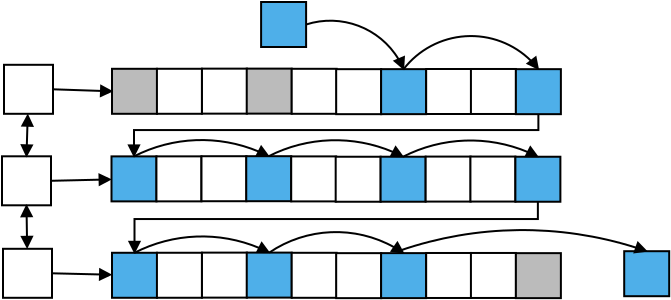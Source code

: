 <?xml version="1.0" encoding="UTF-8"?>
<dia:diagram xmlns:dia="http://www.lysator.liu.se/~alla/dia/">
  <dia:layer name="Hintergrund" visible="true" connectable="true" active="true">
    <dia:object type="Standard - Box" version="0" id="O0">
      <dia:attribute name="obj_pos">
        <dia:point val="10.3,9.55"/>
      </dia:attribute>
      <dia:attribute name="obj_bb">
        <dia:rectangle val="10.25,9.5;12.6,11.85"/>
      </dia:attribute>
      <dia:attribute name="elem_corner">
        <dia:point val="10.3,9.55"/>
      </dia:attribute>
      <dia:attribute name="elem_width">
        <dia:real val="2.25"/>
      </dia:attribute>
      <dia:attribute name="elem_height">
        <dia:real val="2.25"/>
      </dia:attribute>
      <dia:attribute name="inner_color">
        <dia:color val="#bbbbbbff"/>
      </dia:attribute>
      <dia:attribute name="show_background">
        <dia:boolean val="true"/>
      </dia:attribute>
      <dia:attribute name="aspect">
        <dia:enum val="2"/>
      </dia:attribute>
    </dia:object>
    <dia:object type="Standard - Box" version="0" id="O1">
      <dia:attribute name="obj_pos">
        <dia:point val="12.546,9.549"/>
      </dia:attribute>
      <dia:attribute name="obj_bb">
        <dia:rectangle val="12.496,9.499;14.846,11.849"/>
      </dia:attribute>
      <dia:attribute name="elem_corner">
        <dia:point val="12.546,9.549"/>
      </dia:attribute>
      <dia:attribute name="elem_width">
        <dia:real val="2.25"/>
      </dia:attribute>
      <dia:attribute name="elem_height">
        <dia:real val="2.25"/>
      </dia:attribute>
      <dia:attribute name="show_background">
        <dia:boolean val="true"/>
      </dia:attribute>
      <dia:attribute name="aspect">
        <dia:enum val="2"/>
      </dia:attribute>
    </dia:object>
    <dia:object type="Standard - Box" version="0" id="O2">
      <dia:attribute name="obj_pos">
        <dia:point val="14.799,9.542"/>
      </dia:attribute>
      <dia:attribute name="obj_bb">
        <dia:rectangle val="14.749,9.492;17.099,11.842"/>
      </dia:attribute>
      <dia:attribute name="elem_corner">
        <dia:point val="14.799,9.542"/>
      </dia:attribute>
      <dia:attribute name="elem_width">
        <dia:real val="2.25"/>
      </dia:attribute>
      <dia:attribute name="elem_height">
        <dia:real val="2.25"/>
      </dia:attribute>
      <dia:attribute name="show_background">
        <dia:boolean val="true"/>
      </dia:attribute>
      <dia:attribute name="aspect">
        <dia:enum val="2"/>
      </dia:attribute>
    </dia:object>
    <dia:object type="Standard - Box" version="0" id="O3">
      <dia:attribute name="obj_pos">
        <dia:point val="17.037,9.541"/>
      </dia:attribute>
      <dia:attribute name="obj_bb">
        <dia:rectangle val="16.987,9.491;19.337,11.841"/>
      </dia:attribute>
      <dia:attribute name="elem_corner">
        <dia:point val="17.037,9.541"/>
      </dia:attribute>
      <dia:attribute name="elem_width">
        <dia:real val="2.25"/>
      </dia:attribute>
      <dia:attribute name="elem_height">
        <dia:real val="2.25"/>
      </dia:attribute>
      <dia:attribute name="inner_color">
        <dia:color val="#bbbbbbff"/>
      </dia:attribute>
      <dia:attribute name="show_background">
        <dia:boolean val="true"/>
      </dia:attribute>
      <dia:attribute name="aspect">
        <dia:enum val="2"/>
      </dia:attribute>
    </dia:object>
    <dia:object type="Standard - Box" version="0" id="O4">
      <dia:attribute name="obj_pos">
        <dia:point val="19.285,9.55"/>
      </dia:attribute>
      <dia:attribute name="obj_bb">
        <dia:rectangle val="19.235,9.5;21.585,11.85"/>
      </dia:attribute>
      <dia:attribute name="elem_corner">
        <dia:point val="19.285,9.55"/>
      </dia:attribute>
      <dia:attribute name="elem_width">
        <dia:real val="2.25"/>
      </dia:attribute>
      <dia:attribute name="elem_height">
        <dia:real val="2.25"/>
      </dia:attribute>
      <dia:attribute name="show_background">
        <dia:boolean val="true"/>
      </dia:attribute>
      <dia:attribute name="aspect">
        <dia:enum val="2"/>
      </dia:attribute>
    </dia:object>
    <dia:object type="Standard - Box" version="0" id="O5">
      <dia:attribute name="obj_pos">
        <dia:point val="21.509,9.568"/>
      </dia:attribute>
      <dia:attribute name="obj_bb">
        <dia:rectangle val="21.459,9.518;23.809,11.868"/>
      </dia:attribute>
      <dia:attribute name="elem_corner">
        <dia:point val="21.509,9.568"/>
      </dia:attribute>
      <dia:attribute name="elem_width">
        <dia:real val="2.25"/>
      </dia:attribute>
      <dia:attribute name="elem_height">
        <dia:real val="2.25"/>
      </dia:attribute>
      <dia:attribute name="show_background">
        <dia:boolean val="true"/>
      </dia:attribute>
      <dia:attribute name="aspect">
        <dia:enum val="2"/>
      </dia:attribute>
    </dia:object>
    <dia:object type="Standard - Box" version="0" id="O6">
      <dia:attribute name="obj_pos">
        <dia:point val="23.755,9.567"/>
      </dia:attribute>
      <dia:attribute name="obj_bb">
        <dia:rectangle val="23.705,9.517;26.055,11.867"/>
      </dia:attribute>
      <dia:attribute name="elem_corner">
        <dia:point val="23.755,9.567"/>
      </dia:attribute>
      <dia:attribute name="elem_width">
        <dia:real val="2.25"/>
      </dia:attribute>
      <dia:attribute name="elem_height">
        <dia:real val="2.25"/>
      </dia:attribute>
      <dia:attribute name="inner_color">
        <dia:color val="#4eafe9ff"/>
      </dia:attribute>
      <dia:attribute name="show_background">
        <dia:boolean val="true"/>
      </dia:attribute>
      <dia:attribute name="aspect">
        <dia:enum val="2"/>
      </dia:attribute>
    </dia:object>
    <dia:object type="Standard - Box" version="0" id="O7">
      <dia:attribute name="obj_pos">
        <dia:point val="26.008,9.56"/>
      </dia:attribute>
      <dia:attribute name="obj_bb">
        <dia:rectangle val="25.958,9.51;28.308,11.86"/>
      </dia:attribute>
      <dia:attribute name="elem_corner">
        <dia:point val="26.008,9.56"/>
      </dia:attribute>
      <dia:attribute name="elem_width">
        <dia:real val="2.25"/>
      </dia:attribute>
      <dia:attribute name="elem_height">
        <dia:real val="2.25"/>
      </dia:attribute>
      <dia:attribute name="show_background">
        <dia:boolean val="true"/>
      </dia:attribute>
      <dia:attribute name="aspect">
        <dia:enum val="2"/>
      </dia:attribute>
    </dia:object>
    <dia:object type="Standard - Box" version="0" id="O8">
      <dia:attribute name="obj_pos">
        <dia:point val="28.246,9.559"/>
      </dia:attribute>
      <dia:attribute name="obj_bb">
        <dia:rectangle val="28.196,9.508;30.546,11.858"/>
      </dia:attribute>
      <dia:attribute name="elem_corner">
        <dia:point val="28.246,9.559"/>
      </dia:attribute>
      <dia:attribute name="elem_width">
        <dia:real val="2.25"/>
      </dia:attribute>
      <dia:attribute name="elem_height">
        <dia:real val="2.25"/>
      </dia:attribute>
      <dia:attribute name="show_background">
        <dia:boolean val="true"/>
      </dia:attribute>
      <dia:attribute name="aspect">
        <dia:enum val="2"/>
      </dia:attribute>
    </dia:object>
    <dia:object type="Standard - Box" version="0" id="O9">
      <dia:attribute name="obj_pos">
        <dia:point val="30.494,9.568"/>
      </dia:attribute>
      <dia:attribute name="obj_bb">
        <dia:rectangle val="30.444,9.518;32.794,11.868"/>
      </dia:attribute>
      <dia:attribute name="elem_corner">
        <dia:point val="30.494,9.568"/>
      </dia:attribute>
      <dia:attribute name="elem_width">
        <dia:real val="2.25"/>
      </dia:attribute>
      <dia:attribute name="elem_height">
        <dia:real val="2.25"/>
      </dia:attribute>
      <dia:attribute name="inner_color">
        <dia:color val="#4eafe9ff"/>
      </dia:attribute>
      <dia:attribute name="show_background">
        <dia:boolean val="true"/>
      </dia:attribute>
      <dia:attribute name="aspect">
        <dia:enum val="2"/>
      </dia:attribute>
    </dia:object>
    <dia:object type="Standard - Box" version="0" id="O10">
      <dia:attribute name="obj_pos">
        <dia:point val="10.275,13.929"/>
      </dia:attribute>
      <dia:attribute name="obj_bb">
        <dia:rectangle val="10.225,13.879;12.575,16.229"/>
      </dia:attribute>
      <dia:attribute name="elem_corner">
        <dia:point val="10.275,13.929"/>
      </dia:attribute>
      <dia:attribute name="elem_width">
        <dia:real val="2.25"/>
      </dia:attribute>
      <dia:attribute name="elem_height">
        <dia:real val="2.25"/>
      </dia:attribute>
      <dia:attribute name="inner_color">
        <dia:color val="#4eafe9ff"/>
      </dia:attribute>
      <dia:attribute name="show_background">
        <dia:boolean val="true"/>
      </dia:attribute>
      <dia:attribute name="aspect">
        <dia:enum val="2"/>
      </dia:attribute>
    </dia:object>
    <dia:object type="Standard - Box" version="0" id="O11">
      <dia:attribute name="obj_pos">
        <dia:point val="12.521,13.928"/>
      </dia:attribute>
      <dia:attribute name="obj_bb">
        <dia:rectangle val="12.471,13.878;14.821,16.228"/>
      </dia:attribute>
      <dia:attribute name="elem_corner">
        <dia:point val="12.521,13.928"/>
      </dia:attribute>
      <dia:attribute name="elem_width">
        <dia:real val="2.25"/>
      </dia:attribute>
      <dia:attribute name="elem_height">
        <dia:real val="2.25"/>
      </dia:attribute>
      <dia:attribute name="show_background">
        <dia:boolean val="true"/>
      </dia:attribute>
      <dia:attribute name="aspect">
        <dia:enum val="2"/>
      </dia:attribute>
    </dia:object>
    <dia:object type="Standard - Box" version="0" id="O12">
      <dia:attribute name="obj_pos">
        <dia:point val="14.774,13.921"/>
      </dia:attribute>
      <dia:attribute name="obj_bb">
        <dia:rectangle val="14.724,13.871;17.074,16.221"/>
      </dia:attribute>
      <dia:attribute name="elem_corner">
        <dia:point val="14.774,13.921"/>
      </dia:attribute>
      <dia:attribute name="elem_width">
        <dia:real val="2.25"/>
      </dia:attribute>
      <dia:attribute name="elem_height">
        <dia:real val="2.25"/>
      </dia:attribute>
      <dia:attribute name="show_background">
        <dia:boolean val="true"/>
      </dia:attribute>
      <dia:attribute name="aspect">
        <dia:enum val="2"/>
      </dia:attribute>
    </dia:object>
    <dia:object type="Standard - Box" version="0" id="O13">
      <dia:attribute name="obj_pos">
        <dia:point val="17.012,13.92"/>
      </dia:attribute>
      <dia:attribute name="obj_bb">
        <dia:rectangle val="16.962,13.87;19.312,16.22"/>
      </dia:attribute>
      <dia:attribute name="elem_corner">
        <dia:point val="17.012,13.92"/>
      </dia:attribute>
      <dia:attribute name="elem_width">
        <dia:real val="2.25"/>
      </dia:attribute>
      <dia:attribute name="elem_height">
        <dia:real val="2.25"/>
      </dia:attribute>
      <dia:attribute name="inner_color">
        <dia:color val="#4eafe9ff"/>
      </dia:attribute>
      <dia:attribute name="show_background">
        <dia:boolean val="true"/>
      </dia:attribute>
      <dia:attribute name="aspect">
        <dia:enum val="2"/>
      </dia:attribute>
    </dia:object>
    <dia:object type="Standard - Box" version="0" id="O14">
      <dia:attribute name="obj_pos">
        <dia:point val="19.26,13.93"/>
      </dia:attribute>
      <dia:attribute name="obj_bb">
        <dia:rectangle val="19.21,13.88;21.56,16.23"/>
      </dia:attribute>
      <dia:attribute name="elem_corner">
        <dia:point val="19.26,13.93"/>
      </dia:attribute>
      <dia:attribute name="elem_width">
        <dia:real val="2.25"/>
      </dia:attribute>
      <dia:attribute name="elem_height">
        <dia:real val="2.25"/>
      </dia:attribute>
      <dia:attribute name="show_background">
        <dia:boolean val="true"/>
      </dia:attribute>
      <dia:attribute name="aspect">
        <dia:enum val="2"/>
      </dia:attribute>
    </dia:object>
    <dia:object type="Standard - Box" version="0" id="O15">
      <dia:attribute name="obj_pos">
        <dia:point val="21.484,13.947"/>
      </dia:attribute>
      <dia:attribute name="obj_bb">
        <dia:rectangle val="21.434,13.897;23.784,16.247"/>
      </dia:attribute>
      <dia:attribute name="elem_corner">
        <dia:point val="21.484,13.947"/>
      </dia:attribute>
      <dia:attribute name="elem_width">
        <dia:real val="2.25"/>
      </dia:attribute>
      <dia:attribute name="elem_height">
        <dia:real val="2.25"/>
      </dia:attribute>
      <dia:attribute name="show_background">
        <dia:boolean val="true"/>
      </dia:attribute>
      <dia:attribute name="aspect">
        <dia:enum val="2"/>
      </dia:attribute>
    </dia:object>
    <dia:object type="Standard - Box" version="0" id="O16">
      <dia:attribute name="obj_pos">
        <dia:point val="23.73,13.946"/>
      </dia:attribute>
      <dia:attribute name="obj_bb">
        <dia:rectangle val="23.68,13.896;26.03,16.246"/>
      </dia:attribute>
      <dia:attribute name="elem_corner">
        <dia:point val="23.73,13.946"/>
      </dia:attribute>
      <dia:attribute name="elem_width">
        <dia:real val="2.25"/>
      </dia:attribute>
      <dia:attribute name="elem_height">
        <dia:real val="2.25"/>
      </dia:attribute>
      <dia:attribute name="inner_color">
        <dia:color val="#4eafe9ff"/>
      </dia:attribute>
      <dia:attribute name="show_background">
        <dia:boolean val="true"/>
      </dia:attribute>
      <dia:attribute name="aspect">
        <dia:enum val="2"/>
      </dia:attribute>
    </dia:object>
    <dia:object type="Standard - Box" version="0" id="O17">
      <dia:attribute name="obj_pos">
        <dia:point val="25.983,13.939"/>
      </dia:attribute>
      <dia:attribute name="obj_bb">
        <dia:rectangle val="25.933,13.889;28.283,16.239"/>
      </dia:attribute>
      <dia:attribute name="elem_corner">
        <dia:point val="25.983,13.939"/>
      </dia:attribute>
      <dia:attribute name="elem_width">
        <dia:real val="2.25"/>
      </dia:attribute>
      <dia:attribute name="elem_height">
        <dia:real val="2.25"/>
      </dia:attribute>
      <dia:attribute name="show_background">
        <dia:boolean val="true"/>
      </dia:attribute>
      <dia:attribute name="aspect">
        <dia:enum val="2"/>
      </dia:attribute>
    </dia:object>
    <dia:object type="Standard - Box" version="0" id="O18">
      <dia:attribute name="obj_pos">
        <dia:point val="28.221,13.938"/>
      </dia:attribute>
      <dia:attribute name="obj_bb">
        <dia:rectangle val="28.171,13.888;30.521,16.238"/>
      </dia:attribute>
      <dia:attribute name="elem_corner">
        <dia:point val="28.221,13.938"/>
      </dia:attribute>
      <dia:attribute name="elem_width">
        <dia:real val="2.25"/>
      </dia:attribute>
      <dia:attribute name="elem_height">
        <dia:real val="2.25"/>
      </dia:attribute>
      <dia:attribute name="show_background">
        <dia:boolean val="true"/>
      </dia:attribute>
      <dia:attribute name="aspect">
        <dia:enum val="2"/>
      </dia:attribute>
    </dia:object>
    <dia:object type="Standard - Box" version="0" id="O19">
      <dia:attribute name="obj_pos">
        <dia:point val="30.469,13.947"/>
      </dia:attribute>
      <dia:attribute name="obj_bb">
        <dia:rectangle val="30.419,13.897;32.769,16.247"/>
      </dia:attribute>
      <dia:attribute name="elem_corner">
        <dia:point val="30.469,13.947"/>
      </dia:attribute>
      <dia:attribute name="elem_width">
        <dia:real val="2.25"/>
      </dia:attribute>
      <dia:attribute name="elem_height">
        <dia:real val="2.25"/>
      </dia:attribute>
      <dia:attribute name="inner_color">
        <dia:color val="#4eafe9ff"/>
      </dia:attribute>
      <dia:attribute name="show_background">
        <dia:boolean val="true"/>
      </dia:attribute>
      <dia:attribute name="aspect">
        <dia:enum val="2"/>
      </dia:attribute>
    </dia:object>
    <dia:object type="Standard - Box" version="0" id="O20">
      <dia:attribute name="obj_pos">
        <dia:point val="10.3,18.749"/>
      </dia:attribute>
      <dia:attribute name="obj_bb">
        <dia:rectangle val="10.25,18.699;12.6,21.049"/>
      </dia:attribute>
      <dia:attribute name="elem_corner">
        <dia:point val="10.3,18.749"/>
      </dia:attribute>
      <dia:attribute name="elem_width">
        <dia:real val="2.25"/>
      </dia:attribute>
      <dia:attribute name="elem_height">
        <dia:real val="2.25"/>
      </dia:attribute>
      <dia:attribute name="inner_color">
        <dia:color val="#4eafe9ff"/>
      </dia:attribute>
      <dia:attribute name="show_background">
        <dia:boolean val="true"/>
      </dia:attribute>
      <dia:attribute name="aspect">
        <dia:enum val="2"/>
      </dia:attribute>
    </dia:object>
    <dia:object type="Standard - Box" version="0" id="O21">
      <dia:attribute name="obj_pos">
        <dia:point val="12.546,18.748"/>
      </dia:attribute>
      <dia:attribute name="obj_bb">
        <dia:rectangle val="12.496,18.698;14.846,21.048"/>
      </dia:attribute>
      <dia:attribute name="elem_corner">
        <dia:point val="12.546,18.748"/>
      </dia:attribute>
      <dia:attribute name="elem_width">
        <dia:real val="2.25"/>
      </dia:attribute>
      <dia:attribute name="elem_height">
        <dia:real val="2.25"/>
      </dia:attribute>
      <dia:attribute name="show_background">
        <dia:boolean val="true"/>
      </dia:attribute>
      <dia:attribute name="aspect">
        <dia:enum val="2"/>
      </dia:attribute>
    </dia:object>
    <dia:object type="Standard - Box" version="0" id="O22">
      <dia:attribute name="obj_pos">
        <dia:point val="14.799,18.741"/>
      </dia:attribute>
      <dia:attribute name="obj_bb">
        <dia:rectangle val="14.749,18.691;17.099,21.041"/>
      </dia:attribute>
      <dia:attribute name="elem_corner">
        <dia:point val="14.799,18.741"/>
      </dia:attribute>
      <dia:attribute name="elem_width">
        <dia:real val="2.25"/>
      </dia:attribute>
      <dia:attribute name="elem_height">
        <dia:real val="2.25"/>
      </dia:attribute>
      <dia:attribute name="show_background">
        <dia:boolean val="true"/>
      </dia:attribute>
      <dia:attribute name="aspect">
        <dia:enum val="2"/>
      </dia:attribute>
    </dia:object>
    <dia:object type="Standard - Box" version="0" id="O23">
      <dia:attribute name="obj_pos">
        <dia:point val="17.037,18.74"/>
      </dia:attribute>
      <dia:attribute name="obj_bb">
        <dia:rectangle val="16.987,18.69;19.337,21.04"/>
      </dia:attribute>
      <dia:attribute name="elem_corner">
        <dia:point val="17.037,18.74"/>
      </dia:attribute>
      <dia:attribute name="elem_width">
        <dia:real val="2.25"/>
      </dia:attribute>
      <dia:attribute name="elem_height">
        <dia:real val="2.25"/>
      </dia:attribute>
      <dia:attribute name="inner_color">
        <dia:color val="#4eafe9ff"/>
      </dia:attribute>
      <dia:attribute name="show_background">
        <dia:boolean val="true"/>
      </dia:attribute>
      <dia:attribute name="aspect">
        <dia:enum val="2"/>
      </dia:attribute>
    </dia:object>
    <dia:object type="Standard - Box" version="0" id="O24">
      <dia:attribute name="obj_pos">
        <dia:point val="19.285,18.75"/>
      </dia:attribute>
      <dia:attribute name="obj_bb">
        <dia:rectangle val="19.235,18.7;21.585,21.049"/>
      </dia:attribute>
      <dia:attribute name="elem_corner">
        <dia:point val="19.285,18.75"/>
      </dia:attribute>
      <dia:attribute name="elem_width">
        <dia:real val="2.25"/>
      </dia:attribute>
      <dia:attribute name="elem_height">
        <dia:real val="2.25"/>
      </dia:attribute>
      <dia:attribute name="show_background">
        <dia:boolean val="true"/>
      </dia:attribute>
      <dia:attribute name="aspect">
        <dia:enum val="2"/>
      </dia:attribute>
    </dia:object>
    <dia:object type="Standard - Box" version="0" id="O25">
      <dia:attribute name="obj_pos">
        <dia:point val="21.509,18.767"/>
      </dia:attribute>
      <dia:attribute name="obj_bb">
        <dia:rectangle val="21.459,18.717;23.809,21.067"/>
      </dia:attribute>
      <dia:attribute name="elem_corner">
        <dia:point val="21.509,18.767"/>
      </dia:attribute>
      <dia:attribute name="elem_width">
        <dia:real val="2.25"/>
      </dia:attribute>
      <dia:attribute name="elem_height">
        <dia:real val="2.25"/>
      </dia:attribute>
      <dia:attribute name="show_background">
        <dia:boolean val="true"/>
      </dia:attribute>
      <dia:attribute name="aspect">
        <dia:enum val="2"/>
      </dia:attribute>
    </dia:object>
    <dia:object type="Standard - Box" version="0" id="O26">
      <dia:attribute name="obj_pos">
        <dia:point val="23.755,18.766"/>
      </dia:attribute>
      <dia:attribute name="obj_bb">
        <dia:rectangle val="23.705,18.716;26.055,21.066"/>
      </dia:attribute>
      <dia:attribute name="elem_corner">
        <dia:point val="23.755,18.766"/>
      </dia:attribute>
      <dia:attribute name="elem_width">
        <dia:real val="2.25"/>
      </dia:attribute>
      <dia:attribute name="elem_height">
        <dia:real val="2.25"/>
      </dia:attribute>
      <dia:attribute name="inner_color">
        <dia:color val="#4eafe9ff"/>
      </dia:attribute>
      <dia:attribute name="show_background">
        <dia:boolean val="true"/>
      </dia:attribute>
      <dia:attribute name="aspect">
        <dia:enum val="2"/>
      </dia:attribute>
    </dia:object>
    <dia:object type="Standard - Box" version="0" id="O27">
      <dia:attribute name="obj_pos">
        <dia:point val="26.008,18.759"/>
      </dia:attribute>
      <dia:attribute name="obj_bb">
        <dia:rectangle val="25.958,18.709;28.308,21.059"/>
      </dia:attribute>
      <dia:attribute name="elem_corner">
        <dia:point val="26.008,18.759"/>
      </dia:attribute>
      <dia:attribute name="elem_width">
        <dia:real val="2.25"/>
      </dia:attribute>
      <dia:attribute name="elem_height">
        <dia:real val="2.25"/>
      </dia:attribute>
      <dia:attribute name="show_background">
        <dia:boolean val="true"/>
      </dia:attribute>
      <dia:attribute name="aspect">
        <dia:enum val="2"/>
      </dia:attribute>
    </dia:object>
    <dia:object type="Standard - Box" version="0" id="O28">
      <dia:attribute name="obj_pos">
        <dia:point val="28.246,18.758"/>
      </dia:attribute>
      <dia:attribute name="obj_bb">
        <dia:rectangle val="28.196,18.708;30.546,21.058"/>
      </dia:attribute>
      <dia:attribute name="elem_corner">
        <dia:point val="28.246,18.758"/>
      </dia:attribute>
      <dia:attribute name="elem_width">
        <dia:real val="2.25"/>
      </dia:attribute>
      <dia:attribute name="elem_height">
        <dia:real val="2.25"/>
      </dia:attribute>
      <dia:attribute name="show_background">
        <dia:boolean val="true"/>
      </dia:attribute>
      <dia:attribute name="aspect">
        <dia:enum val="2"/>
      </dia:attribute>
    </dia:object>
    <dia:object type="Standard - Box" version="0" id="O29">
      <dia:attribute name="obj_pos">
        <dia:point val="30.494,18.767"/>
      </dia:attribute>
      <dia:attribute name="obj_bb">
        <dia:rectangle val="30.444,18.717;32.794,21.067"/>
      </dia:attribute>
      <dia:attribute name="elem_corner">
        <dia:point val="30.494,18.767"/>
      </dia:attribute>
      <dia:attribute name="elem_width">
        <dia:real val="2.25"/>
      </dia:attribute>
      <dia:attribute name="elem_height">
        <dia:real val="2.25"/>
      </dia:attribute>
      <dia:attribute name="inner_color">
        <dia:color val="#bbbbbbff"/>
      </dia:attribute>
      <dia:attribute name="show_background">
        <dia:boolean val="true"/>
      </dia:attribute>
      <dia:attribute name="aspect">
        <dia:enum val="2"/>
      </dia:attribute>
    </dia:object>
    <dia:object type="Standard - Box" version="0" id="O30">
      <dia:attribute name="obj_pos">
        <dia:point val="4.9,9.35"/>
      </dia:attribute>
      <dia:attribute name="obj_bb">
        <dia:rectangle val="4.85,9.3;7.4,11.85"/>
      </dia:attribute>
      <dia:attribute name="elem_corner">
        <dia:point val="4.9,9.35"/>
      </dia:attribute>
      <dia:attribute name="elem_width">
        <dia:real val="2.45"/>
      </dia:attribute>
      <dia:attribute name="elem_height">
        <dia:real val="2.45"/>
      </dia:attribute>
      <dia:attribute name="show_background">
        <dia:boolean val="true"/>
      </dia:attribute>
      <dia:attribute name="aspect">
        <dia:enum val="2"/>
      </dia:attribute>
    </dia:object>
    <dia:object type="Standard - Box" version="0" id="O31">
      <dia:attribute name="obj_pos">
        <dia:point val="4.8,13.925"/>
      </dia:attribute>
      <dia:attribute name="obj_bb">
        <dia:rectangle val="4.75,13.875;7.3,16.425"/>
      </dia:attribute>
      <dia:attribute name="elem_corner">
        <dia:point val="4.8,13.925"/>
      </dia:attribute>
      <dia:attribute name="elem_width">
        <dia:real val="2.45"/>
      </dia:attribute>
      <dia:attribute name="elem_height">
        <dia:real val="2.45"/>
      </dia:attribute>
      <dia:attribute name="show_background">
        <dia:boolean val="true"/>
      </dia:attribute>
      <dia:attribute name="aspect">
        <dia:enum val="2"/>
      </dia:attribute>
    </dia:object>
    <dia:object type="Standard - Box" version="0" id="O32">
      <dia:attribute name="obj_pos">
        <dia:point val="4.85,18.55"/>
      </dia:attribute>
      <dia:attribute name="obj_bb">
        <dia:rectangle val="4.8,18.5;7.35,21.05"/>
      </dia:attribute>
      <dia:attribute name="elem_corner">
        <dia:point val="4.85,18.55"/>
      </dia:attribute>
      <dia:attribute name="elem_width">
        <dia:real val="2.45"/>
      </dia:attribute>
      <dia:attribute name="elem_height">
        <dia:real val="2.45"/>
      </dia:attribute>
      <dia:attribute name="show_background">
        <dia:boolean val="true"/>
      </dia:attribute>
      <dia:attribute name="aspect">
        <dia:enum val="2"/>
      </dia:attribute>
    </dia:object>
    <dia:object type="Standard - Line" version="0" id="O33">
      <dia:attribute name="obj_pos">
        <dia:point val="6.087,11.848"/>
      </dia:attribute>
      <dia:attribute name="obj_bb">
        <dia:rectangle val="5.712,11.786;6.4,13.987"/>
      </dia:attribute>
      <dia:attribute name="conn_endpoints">
        <dia:point val="6.087,11.848"/>
        <dia:point val="6.025,13.925"/>
      </dia:attribute>
      <dia:attribute name="numcp">
        <dia:int val="1"/>
      </dia:attribute>
      <dia:attribute name="start_arrow">
        <dia:enum val="3"/>
      </dia:attribute>
      <dia:attribute name="start_arrow_length">
        <dia:real val="0.5"/>
      </dia:attribute>
      <dia:attribute name="start_arrow_width">
        <dia:real val="0.5"/>
      </dia:attribute>
      <dia:attribute name="end_arrow">
        <dia:enum val="3"/>
      </dia:attribute>
      <dia:attribute name="end_arrow_length">
        <dia:real val="0.5"/>
      </dia:attribute>
      <dia:attribute name="end_arrow_width">
        <dia:real val="0.5"/>
      </dia:attribute>
      <dia:connections>
        <dia:connection handle="0" to="O30" connection="8"/>
        <dia:connection handle="1" to="O31" connection="1"/>
      </dia:connections>
    </dia:object>
    <dia:object type="Standard - Line" version="0" id="O34">
      <dia:attribute name="obj_pos">
        <dia:point val="6.025,16.375"/>
      </dia:attribute>
      <dia:attribute name="obj_bb">
        <dia:rectangle val="5.703,16.313;6.378,18.561"/>
      </dia:attribute>
      <dia:attribute name="conn_endpoints">
        <dia:point val="6.025,16.375"/>
        <dia:point val="6.056,18.5"/>
      </dia:attribute>
      <dia:attribute name="numcp">
        <dia:int val="1"/>
      </dia:attribute>
      <dia:attribute name="start_arrow">
        <dia:enum val="3"/>
      </dia:attribute>
      <dia:attribute name="start_arrow_length">
        <dia:real val="0.5"/>
      </dia:attribute>
      <dia:attribute name="start_arrow_width">
        <dia:real val="0.5"/>
      </dia:attribute>
      <dia:attribute name="end_arrow">
        <dia:enum val="3"/>
      </dia:attribute>
      <dia:attribute name="end_arrow_length">
        <dia:real val="0.5"/>
      </dia:attribute>
      <dia:attribute name="end_arrow_width">
        <dia:real val="0.5"/>
      </dia:attribute>
      <dia:connections>
        <dia:connection handle="0" to="O31" connection="6"/>
        <dia:connection handle="1" to="O32" connection="8"/>
      </dia:connections>
    </dia:object>
    <dia:object type="Standard - Line" version="0" id="O35">
      <dia:attribute name="obj_pos">
        <dia:point val="7.35,10.575"/>
      </dia:attribute>
      <dia:attribute name="obj_bb">
        <dia:rectangle val="7.298,10.324;10.362,10.985"/>
      </dia:attribute>
      <dia:attribute name="conn_endpoints">
        <dia:point val="7.35,10.575"/>
        <dia:point val="10.3,10.675"/>
      </dia:attribute>
      <dia:attribute name="numcp">
        <dia:int val="1"/>
      </dia:attribute>
      <dia:attribute name="end_arrow">
        <dia:enum val="3"/>
      </dia:attribute>
      <dia:attribute name="end_arrow_length">
        <dia:real val="0.5"/>
      </dia:attribute>
      <dia:attribute name="end_arrow_width">
        <dia:real val="0.5"/>
      </dia:attribute>
      <dia:connections>
        <dia:connection handle="0" to="O30" connection="4"/>
        <dia:connection handle="1" to="O0" connection="3"/>
      </dia:connections>
    </dia:object>
    <dia:object type="Standard - Line" version="0" id="O36">
      <dia:attribute name="obj_pos">
        <dia:point val="7.25,15.15"/>
      </dia:attribute>
      <dia:attribute name="obj_bb">
        <dia:rectangle val="7.199,14.764;10.29,15.426"/>
      </dia:attribute>
      <dia:attribute name="conn_endpoints">
        <dia:point val="7.25,15.15"/>
        <dia:point val="10.229,15.081"/>
      </dia:attribute>
      <dia:attribute name="numcp">
        <dia:int val="1"/>
      </dia:attribute>
      <dia:attribute name="end_arrow">
        <dia:enum val="3"/>
      </dia:attribute>
      <dia:attribute name="end_arrow_length">
        <dia:real val="0.5"/>
      </dia:attribute>
      <dia:attribute name="end_arrow_width">
        <dia:real val="0.5"/>
      </dia:attribute>
      <dia:connections>
        <dia:connection handle="0" to="O31" connection="4"/>
        <dia:connection handle="1" to="O10" connection="8"/>
      </dia:connections>
    </dia:object>
    <dia:object type="Standard - Line" version="0" id="O37">
      <dia:attribute name="obj_pos">
        <dia:point val="7.3,19.775"/>
      </dia:attribute>
      <dia:attribute name="obj_bb">
        <dia:rectangle val="7.249,19.501;10.312,20.162"/>
      </dia:attribute>
      <dia:attribute name="conn_endpoints">
        <dia:point val="7.3,19.775"/>
        <dia:point val="10.25,19.846"/>
      </dia:attribute>
      <dia:attribute name="numcp">
        <dia:int val="1"/>
      </dia:attribute>
      <dia:attribute name="end_arrow">
        <dia:enum val="3"/>
      </dia:attribute>
      <dia:attribute name="end_arrow_length">
        <dia:real val="0.5"/>
      </dia:attribute>
      <dia:attribute name="end_arrow_width">
        <dia:real val="0.5"/>
      </dia:attribute>
      <dia:connections>
        <dia:connection handle="0" to="O32" connection="4"/>
        <dia:connection handle="1" to="O20" connection="8"/>
      </dia:connections>
    </dia:object>
    <dia:object type="Standard - Arc" version="0" id="O38">
      <dia:attribute name="obj_pos">
        <dia:point val="24.88,9.567"/>
      </dia:attribute>
      <dia:attribute name="obj_bb">
        <dia:rectangle val="24.83,7.862;31.669,9.618"/>
      </dia:attribute>
      <dia:attribute name="conn_endpoints">
        <dia:point val="24.88,9.567"/>
        <dia:point val="31.619,9.568"/>
      </dia:attribute>
      <dia:attribute name="curve_distance">
        <dia:real val="-1.655"/>
      </dia:attribute>
      <dia:attribute name="end_arrow">
        <dia:enum val="3"/>
      </dia:attribute>
      <dia:attribute name="end_arrow_length">
        <dia:real val="0.5"/>
      </dia:attribute>
      <dia:attribute name="end_arrow_width">
        <dia:real val="0.5"/>
      </dia:attribute>
      <dia:connections>
        <dia:connection handle="0" to="O6" connection="1"/>
        <dia:connection handle="1" to="O9" connection="1"/>
      </dia:connections>
    </dia:object>
    <dia:object type="Standard - Arc" version="0" id="O39">
      <dia:attribute name="obj_pos">
        <dia:point val="11.4,13.929"/>
      </dia:attribute>
      <dia:attribute name="obj_bb">
        <dia:rectangle val="11.35,13.063;18.192,13.979"/>
      </dia:attribute>
      <dia:attribute name="conn_endpoints">
        <dia:point val="11.4,13.929"/>
        <dia:point val="18.137,13.92"/>
      </dia:attribute>
      <dia:attribute name="curve_distance">
        <dia:real val="-0.812"/>
      </dia:attribute>
      <dia:attribute name="end_arrow">
        <dia:enum val="3"/>
      </dia:attribute>
      <dia:attribute name="end_arrow_length">
        <dia:real val="0.5"/>
      </dia:attribute>
      <dia:attribute name="end_arrow_width">
        <dia:real val="0.5"/>
      </dia:attribute>
      <dia:connections>
        <dia:connection handle="0" to="O10" connection="1"/>
        <dia:connection handle="1" to="O13" connection="1"/>
      </dia:connections>
    </dia:object>
    <dia:object type="Standard - Arc" version="0" id="O40">
      <dia:attribute name="obj_pos">
        <dia:point val="18.137,13.92"/>
      </dia:attribute>
      <dia:attribute name="obj_bb">
        <dia:rectangle val="18.087,13.071;24.91,13.996"/>
      </dia:attribute>
      <dia:attribute name="conn_endpoints">
        <dia:point val="18.137,13.92"/>
        <dia:point val="24.855,13.946"/>
      </dia:attribute>
      <dia:attribute name="curve_distance">
        <dia:real val="-0.812"/>
      </dia:attribute>
      <dia:attribute name="end_arrow">
        <dia:enum val="3"/>
      </dia:attribute>
      <dia:attribute name="end_arrow_length">
        <dia:real val="0.5"/>
      </dia:attribute>
      <dia:attribute name="end_arrow_width">
        <dia:real val="0.5"/>
      </dia:attribute>
      <dia:connections>
        <dia:connection handle="0" to="O13" connection="1"/>
        <dia:connection handle="1" to="O16" connection="1"/>
      </dia:connections>
    </dia:object>
    <dia:object type="Standard - Arc" version="0" id="O41">
      <dia:attribute name="obj_pos">
        <dia:point val="24.855,13.946"/>
      </dia:attribute>
      <dia:attribute name="obj_bb">
        <dia:rectangle val="24.805,13.085;31.649,13.997"/>
      </dia:attribute>
      <dia:attribute name="conn_endpoints">
        <dia:point val="24.855,13.946"/>
        <dia:point val="31.594,13.947"/>
      </dia:attribute>
      <dia:attribute name="curve_distance">
        <dia:real val="-0.812"/>
      </dia:attribute>
      <dia:attribute name="end_arrow">
        <dia:enum val="3"/>
      </dia:attribute>
      <dia:attribute name="end_arrow_length">
        <dia:real val="0.5"/>
      </dia:attribute>
      <dia:attribute name="end_arrow_width">
        <dia:real val="0.5"/>
      </dia:attribute>
      <dia:connections>
        <dia:connection handle="0" to="O16" connection="1"/>
        <dia:connection handle="1" to="O19" connection="1"/>
      </dia:connections>
    </dia:object>
    <dia:object type="Standard - Arc" version="0" id="O42">
      <dia:attribute name="obj_pos">
        <dia:point val="11.425,18.749"/>
      </dia:attribute>
      <dia:attribute name="obj_bb">
        <dia:rectangle val="11.375,17.883;18.217,18.799"/>
      </dia:attribute>
      <dia:attribute name="conn_endpoints">
        <dia:point val="11.425,18.749"/>
        <dia:point val="18.162,18.74"/>
      </dia:attribute>
      <dia:attribute name="curve_distance">
        <dia:real val="-0.812"/>
      </dia:attribute>
      <dia:attribute name="end_arrow">
        <dia:enum val="3"/>
      </dia:attribute>
      <dia:attribute name="end_arrow_length">
        <dia:real val="0.5"/>
      </dia:attribute>
      <dia:attribute name="end_arrow_width">
        <dia:real val="0.5"/>
      </dia:attribute>
      <dia:connections>
        <dia:connection handle="0" to="O20" connection="1"/>
        <dia:connection handle="1" to="O23" connection="1"/>
      </dia:connections>
    </dia:object>
    <dia:object type="Standard - Arc" version="0" id="O43">
      <dia:attribute name="obj_pos">
        <dia:point val="18.162,18.74"/>
      </dia:attribute>
      <dia:attribute name="obj_bb">
        <dia:rectangle val="18.111,17.664;24.931,18.816"/>
      </dia:attribute>
      <dia:attribute name="conn_endpoints">
        <dia:point val="18.162,18.74"/>
        <dia:point val="24.88,18.766"/>
      </dia:attribute>
      <dia:attribute name="curve_distance">
        <dia:real val="-1.039"/>
      </dia:attribute>
      <dia:attribute name="end_arrow">
        <dia:enum val="3"/>
      </dia:attribute>
      <dia:attribute name="end_arrow_length">
        <dia:real val="0.5"/>
      </dia:attribute>
      <dia:attribute name="end_arrow_width">
        <dia:real val="0.5"/>
      </dia:attribute>
      <dia:connections>
        <dia:connection handle="0" to="O23" connection="1"/>
        <dia:connection handle="1" to="O26" connection="1"/>
      </dia:connections>
    </dia:object>
    <dia:object type="Standard - ZigZagLine" version="1" id="O44">
      <dia:attribute name="obj_pos">
        <dia:point val="31.594,16.197"/>
      </dia:attribute>
      <dia:attribute name="obj_bb">
        <dia:rectangle val="11.094,16.147;31.644,18.811"/>
      </dia:attribute>
      <dia:attribute name="orth_points">
        <dia:point val="31.594,16.197"/>
        <dia:point val="31.594,17.062"/>
        <dia:point val="11.425,17.062"/>
        <dia:point val="11.425,18.749"/>
      </dia:attribute>
      <dia:attribute name="orth_orient">
        <dia:enum val="1"/>
        <dia:enum val="0"/>
        <dia:enum val="1"/>
      </dia:attribute>
      <dia:attribute name="autorouting">
        <dia:boolean val="false"/>
      </dia:attribute>
      <dia:attribute name="end_arrow">
        <dia:enum val="3"/>
      </dia:attribute>
      <dia:attribute name="end_arrow_length">
        <dia:real val="0.5"/>
      </dia:attribute>
      <dia:attribute name="end_arrow_width">
        <dia:real val="0.5"/>
      </dia:attribute>
      <dia:connections>
        <dia:connection handle="0" to="O19" connection="6"/>
        <dia:connection handle="1" to="O20" connection="1"/>
      </dia:connections>
    </dia:object>
    <dia:object type="Standard - ZigZagLine" version="1" id="O45">
      <dia:attribute name="obj_pos">
        <dia:point val="31.619,11.818"/>
      </dia:attribute>
      <dia:attribute name="obj_bb">
        <dia:rectangle val="11.069,11.768;31.669,13.991"/>
      </dia:attribute>
      <dia:attribute name="orth_points">
        <dia:point val="31.619,11.818"/>
        <dia:point val="31.619,12.613"/>
        <dia:point val="11.4,12.613"/>
        <dia:point val="11.4,13.929"/>
      </dia:attribute>
      <dia:attribute name="orth_orient">
        <dia:enum val="1"/>
        <dia:enum val="0"/>
        <dia:enum val="1"/>
      </dia:attribute>
      <dia:attribute name="autorouting">
        <dia:boolean val="false"/>
      </dia:attribute>
      <dia:attribute name="end_arrow">
        <dia:enum val="3"/>
      </dia:attribute>
      <dia:attribute name="end_arrow_length">
        <dia:real val="0.5"/>
      </dia:attribute>
      <dia:attribute name="end_arrow_width">
        <dia:real val="0.5"/>
      </dia:attribute>
      <dia:connections>
        <dia:connection handle="0" to="O9" connection="6"/>
        <dia:connection handle="1" to="O10" connection="1"/>
      </dia:connections>
    </dia:object>
    <dia:object type="Standard - Box" version="0" id="O46">
      <dia:attribute name="obj_pos">
        <dia:point val="17.755,6.21"/>
      </dia:attribute>
      <dia:attribute name="obj_bb">
        <dia:rectangle val="17.705,6.16;20.055,8.51"/>
      </dia:attribute>
      <dia:attribute name="elem_corner">
        <dia:point val="17.755,6.21"/>
      </dia:attribute>
      <dia:attribute name="elem_width">
        <dia:real val="2.25"/>
      </dia:attribute>
      <dia:attribute name="elem_height">
        <dia:real val="2.25"/>
      </dia:attribute>
      <dia:attribute name="inner_color">
        <dia:color val="#4eafe9ff"/>
      </dia:attribute>
      <dia:attribute name="show_background">
        <dia:boolean val="true"/>
      </dia:attribute>
      <dia:attribute name="aspect">
        <dia:enum val="2"/>
      </dia:attribute>
    </dia:object>
    <dia:object type="Standard - Box" version="0" id="O47">
      <dia:attribute name="obj_pos">
        <dia:point val="35.91,18.67"/>
      </dia:attribute>
      <dia:attribute name="obj_bb">
        <dia:rectangle val="35.86,18.62;38.21,20.97"/>
      </dia:attribute>
      <dia:attribute name="elem_corner">
        <dia:point val="35.91,18.67"/>
      </dia:attribute>
      <dia:attribute name="elem_width">
        <dia:real val="2.25"/>
      </dia:attribute>
      <dia:attribute name="elem_height">
        <dia:real val="2.25"/>
      </dia:attribute>
      <dia:attribute name="inner_color">
        <dia:color val="#4eafe9ff"/>
      </dia:attribute>
      <dia:attribute name="show_background">
        <dia:boolean val="true"/>
      </dia:attribute>
      <dia:attribute name="aspect">
        <dia:enum val="2"/>
      </dia:attribute>
    </dia:object>
    <dia:object type="Standard - Arc" version="0" id="O48">
      <dia:attribute name="obj_pos">
        <dia:point val="24.705,18.636"/>
      </dia:attribute>
      <dia:attribute name="obj_bb">
        <dia:rectangle val="24.655,17.564;37.093,18.788"/>
      </dia:attribute>
      <dia:attribute name="conn_endpoints">
        <dia:point val="24.705,18.636"/>
        <dia:point val="37.035,18.67"/>
      </dia:attribute>
      <dia:attribute name="curve_distance">
        <dia:real val="-1.039"/>
      </dia:attribute>
      <dia:attribute name="end_arrow">
        <dia:enum val="3"/>
      </dia:attribute>
      <dia:attribute name="end_arrow_length">
        <dia:real val="0.5"/>
      </dia:attribute>
      <dia:attribute name="end_arrow_width">
        <dia:real val="0.5"/>
      </dia:attribute>
      <dia:connections>
        <dia:connection handle="1" to="O47" connection="1"/>
      </dia:connections>
    </dia:object>
    <dia:object type="Standard - Arc" version="0" id="O49">
      <dia:attribute name="obj_pos">
        <dia:point val="20.005,7.335"/>
      </dia:attribute>
      <dia:attribute name="obj_bb">
        <dia:rectangle val="19.939,7.095;24.96,9.633"/>
      </dia:attribute>
      <dia:attribute name="conn_endpoints">
        <dia:point val="20.005,7.335"/>
        <dia:point val="24.88,9.567"/>
      </dia:attribute>
      <dia:attribute name="curve_distance">
        <dia:real val="-1.039"/>
      </dia:attribute>
      <dia:attribute name="end_arrow">
        <dia:enum val="3"/>
      </dia:attribute>
      <dia:attribute name="end_arrow_length">
        <dia:real val="0.5"/>
      </dia:attribute>
      <dia:attribute name="end_arrow_width">
        <dia:real val="0.5"/>
      </dia:attribute>
      <dia:connections>
        <dia:connection handle="0" to="O46" connection="4"/>
        <dia:connection handle="1" to="O6" connection="1"/>
      </dia:connections>
    </dia:object>
  </dia:layer>
</dia:diagram>
